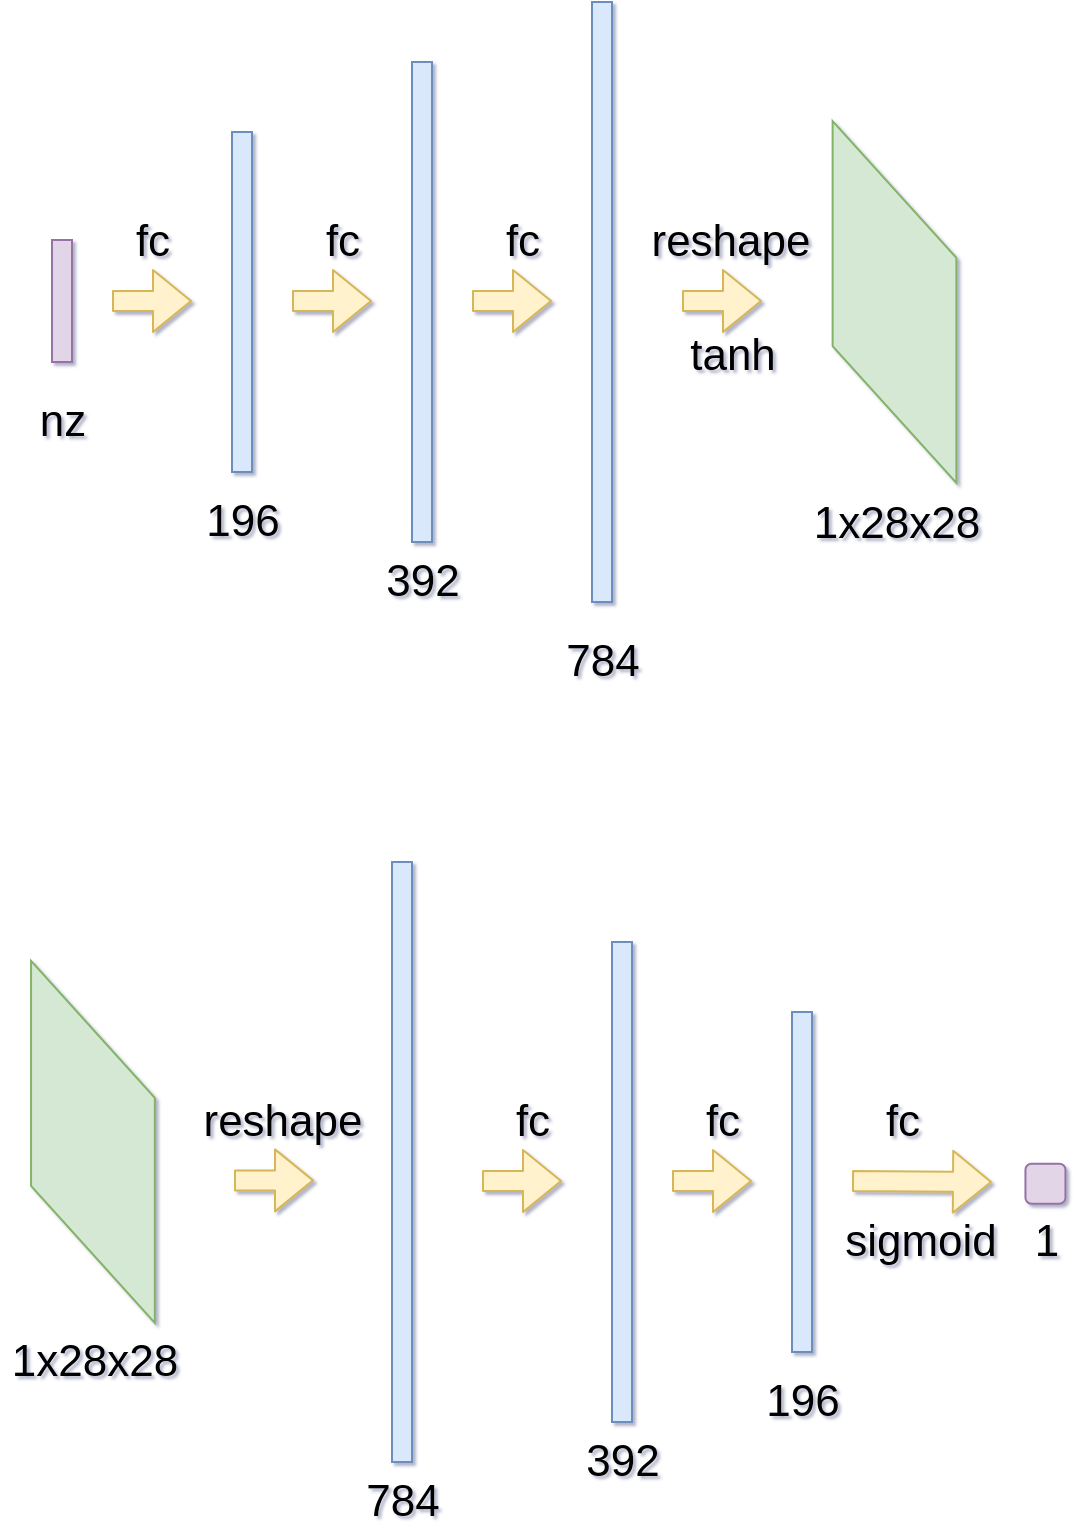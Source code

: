 <mxfile version="14.1.8" type="github">
  <diagram id="1dLjZt9KJnxexvQQ-42d" name="Page-1">
    <mxGraphModel dx="810" dy="790" grid="0" gridSize="10" guides="1" tooltips="1" connect="1" arrows="1" fold="1" page="1" pageScale="1" pageWidth="827" pageHeight="1169" background="none" math="0" shadow="1">
      <root>
        <mxCell id="0" />
        <mxCell id="1" parent="0" />
        <mxCell id="Kkn5vVStPIuM1b_vQbLx-1" value="" style="rounded=0;whiteSpace=wrap;html=1;fillColor=#e1d5e7;strokeColor=#9673a6;" vertex="1" parent="1">
          <mxGeometry x="90" y="169" width="10" height="61" as="geometry" />
        </mxCell>
        <mxCell id="Kkn5vVStPIuM1b_vQbLx-2" value="" style="rounded=0;whiteSpace=wrap;html=1;fillColor=#dae8fc;strokeColor=#6c8ebf;" vertex="1" parent="1">
          <mxGeometry x="180" y="115" width="10" height="170" as="geometry" />
        </mxCell>
        <mxCell id="Kkn5vVStPIuM1b_vQbLx-6" value="" style="shape=flexArrow;endArrow=classic;html=1;fillColor=#fff2cc;strokeColor=#d6b656;" edge="1" parent="1">
          <mxGeometry width="50" height="50" relative="1" as="geometry">
            <mxPoint x="210" y="199.5" as="sourcePoint" />
            <mxPoint x="250" y="199.5" as="targetPoint" />
          </mxGeometry>
        </mxCell>
        <mxCell id="Kkn5vVStPIuM1b_vQbLx-7" value="" style="rounded=0;whiteSpace=wrap;html=1;fillColor=#dae8fc;strokeColor=#6c8ebf;" vertex="1" parent="1">
          <mxGeometry x="270" y="80" width="10" height="240" as="geometry" />
        </mxCell>
        <mxCell id="Kkn5vVStPIuM1b_vQbLx-8" value="" style="shape=flexArrow;endArrow=classic;html=1;fillColor=#fff2cc;strokeColor=#d6b656;" edge="1" parent="1">
          <mxGeometry width="50" height="50" relative="1" as="geometry">
            <mxPoint x="300" y="199.5" as="sourcePoint" />
            <mxPoint x="340" y="199.5" as="targetPoint" />
          </mxGeometry>
        </mxCell>
        <mxCell id="Kkn5vVStPIuM1b_vQbLx-9" value="" style="rounded=0;whiteSpace=wrap;html=1;fillColor=#dae8fc;strokeColor=#6c8ebf;" vertex="1" parent="1">
          <mxGeometry x="360" y="50" width="10" height="300" as="geometry" />
        </mxCell>
        <mxCell id="Kkn5vVStPIuM1b_vQbLx-10" value="&lt;font style=&quot;font-size: 22px&quot;&gt;nz&lt;/font&gt;" style="text;html=1;align=center;verticalAlign=middle;resizable=0;points=[];autosize=1;" vertex="1" parent="1">
          <mxGeometry x="75" y="250" width="40" height="20" as="geometry" />
        </mxCell>
        <mxCell id="Kkn5vVStPIuM1b_vQbLx-11" value="&lt;font style=&quot;font-size: 22px&quot;&gt;196&lt;/font&gt;" style="text;html=1;align=center;verticalAlign=middle;resizable=0;points=[];autosize=1;" vertex="1" parent="1">
          <mxGeometry x="160" y="300" width="50" height="20" as="geometry" />
        </mxCell>
        <mxCell id="Kkn5vVStPIuM1b_vQbLx-12" value="&lt;font style=&quot;font-size: 22px&quot;&gt;392&lt;/font&gt;" style="text;html=1;align=center;verticalAlign=middle;resizable=0;points=[];autosize=1;" vertex="1" parent="1">
          <mxGeometry x="250" y="330" width="50" height="20" as="geometry" />
        </mxCell>
        <mxCell id="Kkn5vVStPIuM1b_vQbLx-13" value="&lt;font style=&quot;font-size: 22px&quot;&gt;784&lt;/font&gt;" style="text;html=1;align=center;verticalAlign=middle;resizable=0;points=[];autosize=1;" vertex="1" parent="1">
          <mxGeometry x="340" y="370" width="50" height="20" as="geometry" />
        </mxCell>
        <mxCell id="Kkn5vVStPIuM1b_vQbLx-14" value="" style="shape=parallelogram;perimeter=parallelogramPerimeter;whiteSpace=wrap;html=1;fixedSize=1;rotation=90;size=68.44;fillColor=#d5e8d4;strokeColor=#82b366;" vertex="1" parent="1">
          <mxGeometry x="420.78" y="169.06" width="180.94" height="61.88" as="geometry" />
        </mxCell>
        <mxCell id="Kkn5vVStPIuM1b_vQbLx-15" value="" style="shape=flexArrow;endArrow=classic;html=1;fillColor=#fff2cc;strokeColor=#d6b656;" edge="1" parent="1">
          <mxGeometry width="50" height="50" relative="1" as="geometry">
            <mxPoint x="405" y="199.5" as="sourcePoint" />
            <mxPoint x="445" y="199.5" as="targetPoint" />
          </mxGeometry>
        </mxCell>
        <mxCell id="Kkn5vVStPIuM1b_vQbLx-16" value="&lt;font style=&quot;font-size: 22px&quot;&gt;1x28x28&lt;/font&gt;" style="text;html=1;align=center;verticalAlign=middle;resizable=0;points=[];autosize=1;" vertex="1" parent="1">
          <mxGeometry x="465.25" y="300" width="93" height="21" as="geometry" />
        </mxCell>
        <mxCell id="Kkn5vVStPIuM1b_vQbLx-17" value="&lt;font style=&quot;font-size: 22px&quot;&gt;fc&lt;/font&gt;" style="text;html=1;align=center;verticalAlign=middle;resizable=0;points=[];autosize=1;" vertex="1" parent="1">
          <mxGeometry x="125" y="160" width="30" height="20" as="geometry" />
        </mxCell>
        <mxCell id="Kkn5vVStPIuM1b_vQbLx-19" value="&lt;font style=&quot;font-size: 22px&quot;&gt;fc&lt;/font&gt;" style="text;html=1;align=center;verticalAlign=middle;resizable=0;points=[];autosize=1;" vertex="1" parent="1">
          <mxGeometry x="220" y="160" width="30" height="20" as="geometry" />
        </mxCell>
        <mxCell id="Kkn5vVStPIuM1b_vQbLx-20" value="&lt;font style=&quot;font-size: 22px&quot;&gt;fc&lt;/font&gt;" style="text;html=1;align=center;verticalAlign=middle;resizable=0;points=[];autosize=1;" vertex="1" parent="1">
          <mxGeometry x="310" y="160" width="30" height="20" as="geometry" />
        </mxCell>
        <mxCell id="Kkn5vVStPIuM1b_vQbLx-21" value="&lt;span style=&quot;font-size: 22px&quot;&gt;reshape&lt;/span&gt;" style="text;html=1;align=center;verticalAlign=middle;resizable=0;points=[];autosize=1;" vertex="1" parent="1">
          <mxGeometry x="379" y="160" width="100" height="20" as="geometry" />
        </mxCell>
        <mxCell id="Kkn5vVStPIuM1b_vQbLx-22" value="" style="shape=flexArrow;endArrow=classic;html=1;fillColor=#fff2cc;strokeColor=#d6b656;" edge="1" parent="1">
          <mxGeometry width="50" height="50" relative="1" as="geometry">
            <mxPoint x="120" y="199.5" as="sourcePoint" />
            <mxPoint x="160" y="199.5" as="targetPoint" />
          </mxGeometry>
        </mxCell>
        <mxCell id="Kkn5vVStPIuM1b_vQbLx-23" value="&lt;span style=&quot;font-size: 22px&quot;&gt;tanh&lt;/span&gt;" style="text;html=1;align=center;verticalAlign=middle;resizable=0;points=[];autosize=1;" vertex="1" parent="1">
          <mxGeometry x="403" y="216" width="53" height="21" as="geometry" />
        </mxCell>
        <mxCell id="Kkn5vVStPIuM1b_vQbLx-25" value="" style="shape=parallelogram;perimeter=parallelogramPerimeter;whiteSpace=wrap;html=1;fixedSize=1;rotation=90;size=68.44;fillColor=#d5e8d4;strokeColor=#82b366;" vertex="1" parent="1">
          <mxGeometry x="20" y="589" width="180.94" height="61.88" as="geometry" />
        </mxCell>
        <mxCell id="Kkn5vVStPIuM1b_vQbLx-26" value="&lt;font style=&quot;font-size: 22px&quot;&gt;1x28x28&lt;/font&gt;" style="text;html=1;align=center;verticalAlign=middle;resizable=0;points=[];autosize=1;" vertex="1" parent="1">
          <mxGeometry x="64.47" y="719.94" width="93" height="21" as="geometry" />
        </mxCell>
        <mxCell id="Kkn5vVStPIuM1b_vQbLx-27" value="" style="shape=flexArrow;endArrow=classic;html=1;fillColor=#fff2cc;strokeColor=#d6b656;" edge="1" parent="1">
          <mxGeometry width="50" height="50" relative="1" as="geometry">
            <mxPoint x="181" y="639.19" as="sourcePoint" />
            <mxPoint x="221" y="639.19" as="targetPoint" />
          </mxGeometry>
        </mxCell>
        <mxCell id="Kkn5vVStPIuM1b_vQbLx-28" value="&lt;span style=&quot;font-size: 22px&quot;&gt;reshape&lt;/span&gt;" style="text;html=1;align=center;verticalAlign=middle;resizable=0;points=[];autosize=1;" vertex="1" parent="1">
          <mxGeometry x="155" y="599.69" width="100" height="20" as="geometry" />
        </mxCell>
        <mxCell id="Kkn5vVStPIuM1b_vQbLx-29" value="" style="rounded=0;whiteSpace=wrap;html=1;fillColor=#dae8fc;strokeColor=#6c8ebf;" vertex="1" parent="1">
          <mxGeometry x="260" y="480" width="10" height="300" as="geometry" />
        </mxCell>
        <mxCell id="Kkn5vVStPIuM1b_vQbLx-30" value="&lt;font style=&quot;font-size: 22px&quot;&gt;784&lt;/font&gt;" style="text;html=1;align=center;verticalAlign=middle;resizable=0;points=[];autosize=1;" vertex="1" parent="1">
          <mxGeometry x="240" y="790" width="50" height="20" as="geometry" />
        </mxCell>
        <mxCell id="Kkn5vVStPIuM1b_vQbLx-31" value="" style="rounded=0;whiteSpace=wrap;html=1;fillColor=#dae8fc;strokeColor=#6c8ebf;" vertex="1" parent="1">
          <mxGeometry x="370" y="520" width="10" height="240" as="geometry" />
        </mxCell>
        <mxCell id="Kkn5vVStPIuM1b_vQbLx-32" value="" style="shape=flexArrow;endArrow=classic;html=1;fillColor=#fff2cc;strokeColor=#d6b656;" edge="1" parent="1">
          <mxGeometry width="50" height="50" relative="1" as="geometry">
            <mxPoint x="400" y="639.5" as="sourcePoint" />
            <mxPoint x="440" y="639.5" as="targetPoint" />
          </mxGeometry>
        </mxCell>
        <mxCell id="Kkn5vVStPIuM1b_vQbLx-33" value="&lt;font style=&quot;font-size: 22px&quot;&gt;392&lt;/font&gt;" style="text;html=1;align=center;verticalAlign=middle;resizable=0;points=[];autosize=1;" vertex="1" parent="1">
          <mxGeometry x="350" y="770" width="50" height="20" as="geometry" />
        </mxCell>
        <mxCell id="Kkn5vVStPIuM1b_vQbLx-34" value="&lt;font style=&quot;font-size: 22px&quot;&gt;fc&lt;/font&gt;" style="text;html=1;align=center;verticalAlign=middle;resizable=0;points=[];autosize=1;" vertex="1" parent="1">
          <mxGeometry x="410" y="600" width="30" height="20" as="geometry" />
        </mxCell>
        <mxCell id="Kkn5vVStPIuM1b_vQbLx-35" value="" style="rounded=0;whiteSpace=wrap;html=1;fillColor=#dae8fc;strokeColor=#6c8ebf;" vertex="1" parent="1">
          <mxGeometry x="460" y="555" width="10" height="170" as="geometry" />
        </mxCell>
        <mxCell id="Kkn5vVStPIuM1b_vQbLx-36" value="" style="shape=flexArrow;endArrow=classic;html=1;fillColor=#fff2cc;strokeColor=#d6b656;" edge="1" parent="1">
          <mxGeometry width="50" height="50" relative="1" as="geometry">
            <mxPoint x="490" y="639.5" as="sourcePoint" />
            <mxPoint x="560" y="640" as="targetPoint" />
          </mxGeometry>
        </mxCell>
        <mxCell id="Kkn5vVStPIuM1b_vQbLx-37" value="&lt;font style=&quot;font-size: 22px&quot;&gt;196&lt;/font&gt;" style="text;html=1;align=center;verticalAlign=middle;resizable=0;points=[];autosize=1;" vertex="1" parent="1">
          <mxGeometry x="440" y="740" width="50" height="20" as="geometry" />
        </mxCell>
        <mxCell id="Kkn5vVStPIuM1b_vQbLx-38" value="&lt;font style=&quot;font-size: 22px&quot;&gt;fc&lt;/font&gt;" style="text;html=1;align=center;verticalAlign=middle;resizable=0;points=[];autosize=1;" vertex="1" parent="1">
          <mxGeometry x="500" y="600" width="30" height="20" as="geometry" />
        </mxCell>
        <mxCell id="Kkn5vVStPIuM1b_vQbLx-42" value="&lt;font style=&quot;font-size: 22px&quot;&gt;1&lt;/font&gt;" style="text;html=1;align=center;verticalAlign=middle;resizable=0;points=[];autosize=1;" vertex="1" parent="1">
          <mxGeometry x="571.72" y="660" width="30" height="20" as="geometry" />
        </mxCell>
        <mxCell id="Kkn5vVStPIuM1b_vQbLx-44" value="" style="rounded=1;whiteSpace=wrap;html=1;fillColor=#e1d5e7;strokeColor=#9673a6;" vertex="1" parent="1">
          <mxGeometry x="576.72" y="630.88" width="20" height="20" as="geometry" />
        </mxCell>
        <mxCell id="Kkn5vVStPIuM1b_vQbLx-45" value="&lt;span style=&quot;font-size: 22px&quot;&gt;sigmoid&lt;/span&gt;" style="text;html=1;align=center;verticalAlign=middle;resizable=0;points=[];autosize=1;" vertex="1" parent="1">
          <mxGeometry x="479" y="660" width="90" height="20" as="geometry" />
        </mxCell>
        <mxCell id="Kkn5vVStPIuM1b_vQbLx-48" value="" style="shape=flexArrow;endArrow=classic;html=1;fillColor=#fff2cc;strokeColor=#d6b656;" edge="1" parent="1">
          <mxGeometry width="50" height="50" relative="1" as="geometry">
            <mxPoint x="305" y="639.5" as="sourcePoint" />
            <mxPoint x="345" y="639.5" as="targetPoint" />
          </mxGeometry>
        </mxCell>
        <mxCell id="Kkn5vVStPIuM1b_vQbLx-49" value="&lt;font style=&quot;font-size: 22px&quot;&gt;fc&lt;/font&gt;" style="text;html=1;align=center;verticalAlign=middle;resizable=0;points=[];autosize=1;" vertex="1" parent="1">
          <mxGeometry x="315" y="600" width="30" height="20" as="geometry" />
        </mxCell>
      </root>
    </mxGraphModel>
  </diagram>
</mxfile>
